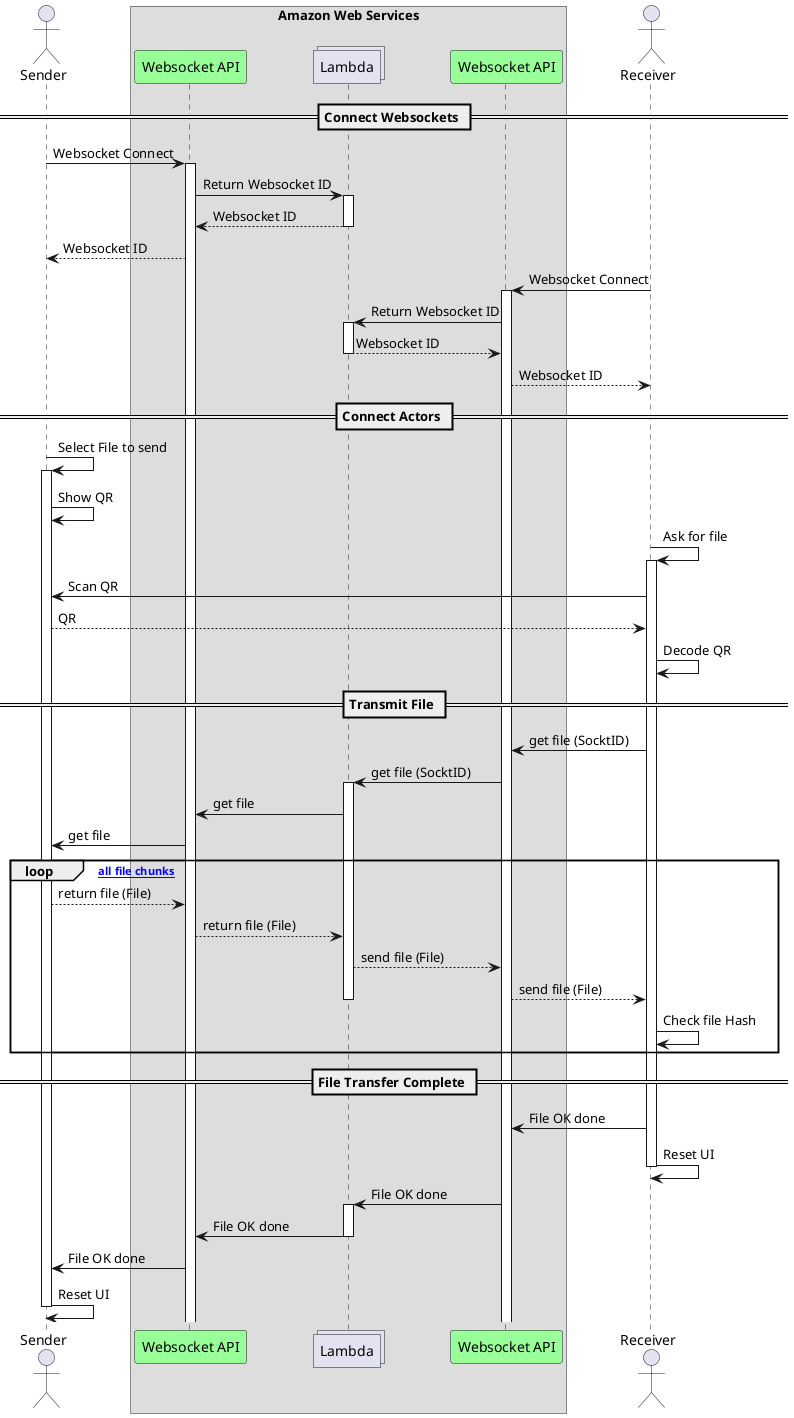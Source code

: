 @startuml fileshare

Actor Sender
box "Amazon Web Services"
participant "Websocket API" as Gateway1 #99FF99
collections Lambda
participant "Websocket API" as Gateway2 #99FF99
end box
Actor Receiver

== Connect Websockets ==

Sender -> Gateway1: Websocket Connect
activate Gateway1
Gateway1 -> Lambda: Return Websocket ID
activate Lambda
Gateway1 <-- Lambda: Websocket ID
deactivate Lambda
Sender <-- Gateway1: Websocket ID

Receiver -> Gateway2: Websocket Connect
activate Gateway2
Gateway2 -> Lambda: Return Websocket ID
activate Lambda
Gateway2 <-- Lambda: Websocket ID
deactivate Lambda
Receiver <-- Gateway2: Websocket ID

== Connect Actors ==

Sender -> Sender: Select File to send
activate Sender
Sender -> Sender: Show QR

Receiver -> Receiver: Ask for file

Activate Receiver
Receiver -> Sender: Scan QR
Receiver <-- Sender: QR
Receiver -> Receiver: Decode QR
== Transmit File ==

Receiver -> Gateway2: get file (SocktID)
Gateway2 -> Lambda: get file (SocktID)
activate Lambda
Lambda -> Gateway1: get file
Gateway1 -> Sender: get file

loop [For all file chunks]
    Sender --> Gateway1: return file (File)
    Gateway1 --> Lambda: return file (File)
    Lambda --> Gateway2: send file (File)
    Gateway2 --> Receiver: send file (File)
    deactivate Lambda
    Receiver -> Receiver: Check file Hash
end


== File Transfer Complete ==
Receiver -> Gateway2: File OK done
Receiver -> Receiver: Reset UI
deactivate Receiver
Gateway2 -> Lambda: File OK done
activate Lambda
Lambda -> Gateway1: File OK done
deactivate Lambda
Gateway1 -> Sender: File OK done
Sender -> Sender: Reset UI
deactivate Sender

@enduml